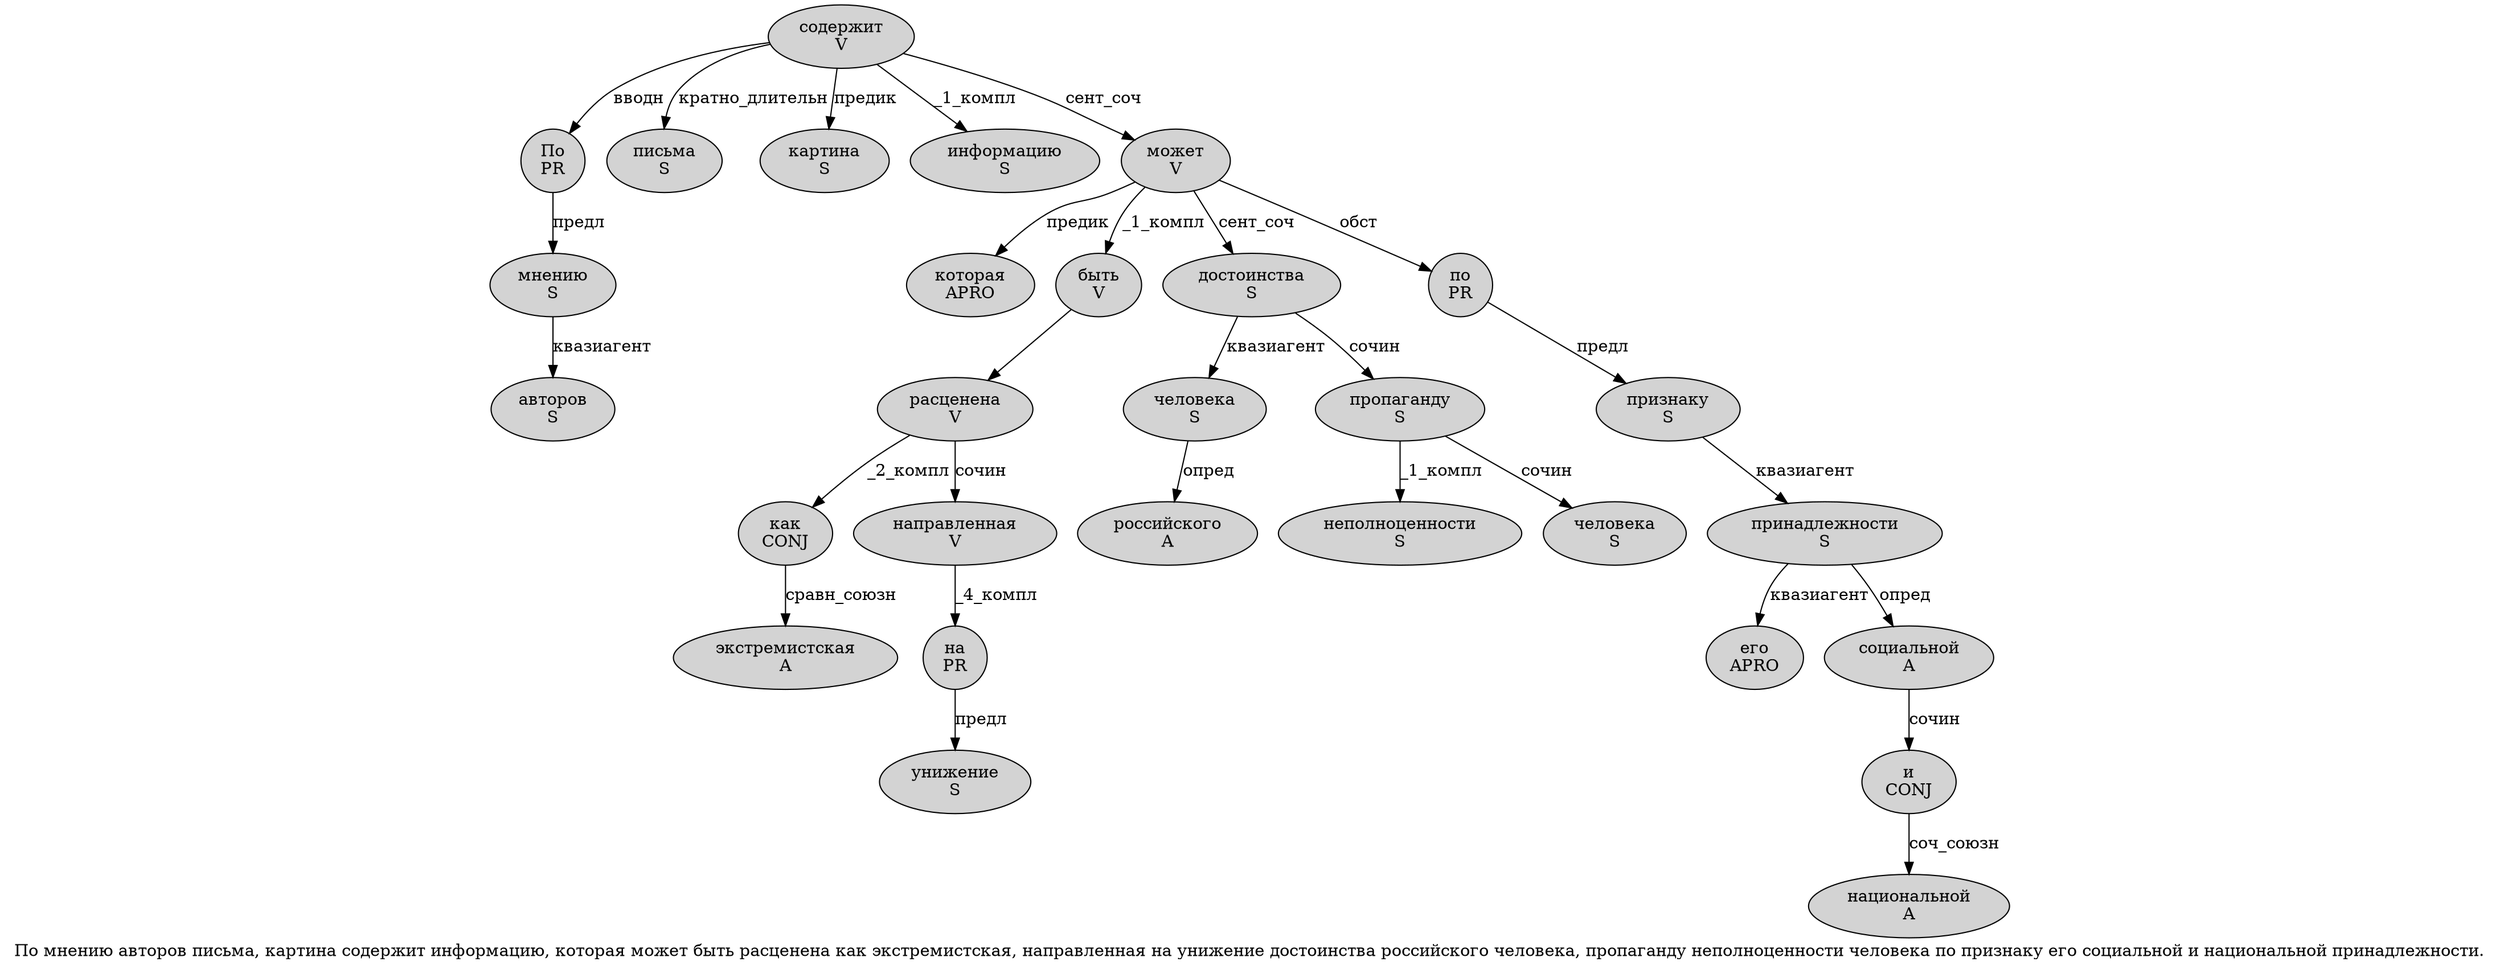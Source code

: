 digraph SENTENCE_504 {
	graph [label="По мнению авторов письма, картина содержит информацию, которая может быть расценена как экстремистская, направленная на унижение достоинства российского человека, пропаганду неполноценности человека по признаку его социальной и национальной принадлежности."]
	node [style=filled]
		0 [label="По
PR" color="" fillcolor=lightgray penwidth=1 shape=ellipse]
		1 [label="мнению
S" color="" fillcolor=lightgray penwidth=1 shape=ellipse]
		2 [label="авторов
S" color="" fillcolor=lightgray penwidth=1 shape=ellipse]
		3 [label="письма
S" color="" fillcolor=lightgray penwidth=1 shape=ellipse]
		5 [label="картина
S" color="" fillcolor=lightgray penwidth=1 shape=ellipse]
		6 [label="содержит
V" color="" fillcolor=lightgray penwidth=1 shape=ellipse]
		7 [label="информацию
S" color="" fillcolor=lightgray penwidth=1 shape=ellipse]
		9 [label="которая
APRO" color="" fillcolor=lightgray penwidth=1 shape=ellipse]
		10 [label="может
V" color="" fillcolor=lightgray penwidth=1 shape=ellipse]
		11 [label="быть
V" color="" fillcolor=lightgray penwidth=1 shape=ellipse]
		12 [label="расценена
V" color="" fillcolor=lightgray penwidth=1 shape=ellipse]
		13 [label="как
CONJ" color="" fillcolor=lightgray penwidth=1 shape=ellipse]
		14 [label="экстремистская
A" color="" fillcolor=lightgray penwidth=1 shape=ellipse]
		16 [label="направленная
V" color="" fillcolor=lightgray penwidth=1 shape=ellipse]
		17 [label="на
PR" color="" fillcolor=lightgray penwidth=1 shape=ellipse]
		18 [label="унижение
S" color="" fillcolor=lightgray penwidth=1 shape=ellipse]
		19 [label="достоинства
S" color="" fillcolor=lightgray penwidth=1 shape=ellipse]
		20 [label="российского
A" color="" fillcolor=lightgray penwidth=1 shape=ellipse]
		21 [label="человека
S" color="" fillcolor=lightgray penwidth=1 shape=ellipse]
		23 [label="пропаганду
S" color="" fillcolor=lightgray penwidth=1 shape=ellipse]
		24 [label="неполноценности
S" color="" fillcolor=lightgray penwidth=1 shape=ellipse]
		25 [label="человека
S" color="" fillcolor=lightgray penwidth=1 shape=ellipse]
		26 [label="по
PR" color="" fillcolor=lightgray penwidth=1 shape=ellipse]
		27 [label="признаку
S" color="" fillcolor=lightgray penwidth=1 shape=ellipse]
		28 [label="его
APRO" color="" fillcolor=lightgray penwidth=1 shape=ellipse]
		29 [label="социальной
A" color="" fillcolor=lightgray penwidth=1 shape=ellipse]
		30 [label="и
CONJ" color="" fillcolor=lightgray penwidth=1 shape=ellipse]
		31 [label="национальной
A" color="" fillcolor=lightgray penwidth=1 shape=ellipse]
		32 [label="принадлежности
S" color="" fillcolor=lightgray penwidth=1 shape=ellipse]
			19 -> 21 [label="квазиагент"]
			19 -> 23 [label="сочин"]
			0 -> 1 [label="предл"]
			10 -> 9 [label="предик"]
			10 -> 11 [label="_1_компл"]
			10 -> 19 [label="сент_соч"]
			10 -> 26 [label="обст"]
			11 -> 12
			6 -> 0 [label="вводн"]
			6 -> 3 [label="кратно_длительн"]
			6 -> 5 [label="предик"]
			6 -> 7 [label="_1_компл"]
			6 -> 10 [label="сент_соч"]
			17 -> 18 [label="предл"]
			27 -> 32 [label="квазиагент"]
			21 -> 20 [label="опред"]
			12 -> 13 [label="_2_компл"]
			12 -> 16 [label="сочин"]
			23 -> 24 [label="_1_компл"]
			23 -> 25 [label="сочин"]
			32 -> 28 [label="квазиагент"]
			32 -> 29 [label="опред"]
			13 -> 14 [label="сравн_союзн"]
			29 -> 30 [label="сочин"]
			26 -> 27 [label="предл"]
			1 -> 2 [label="квазиагент"]
			30 -> 31 [label="соч_союзн"]
			16 -> 17 [label="_4_компл"]
}